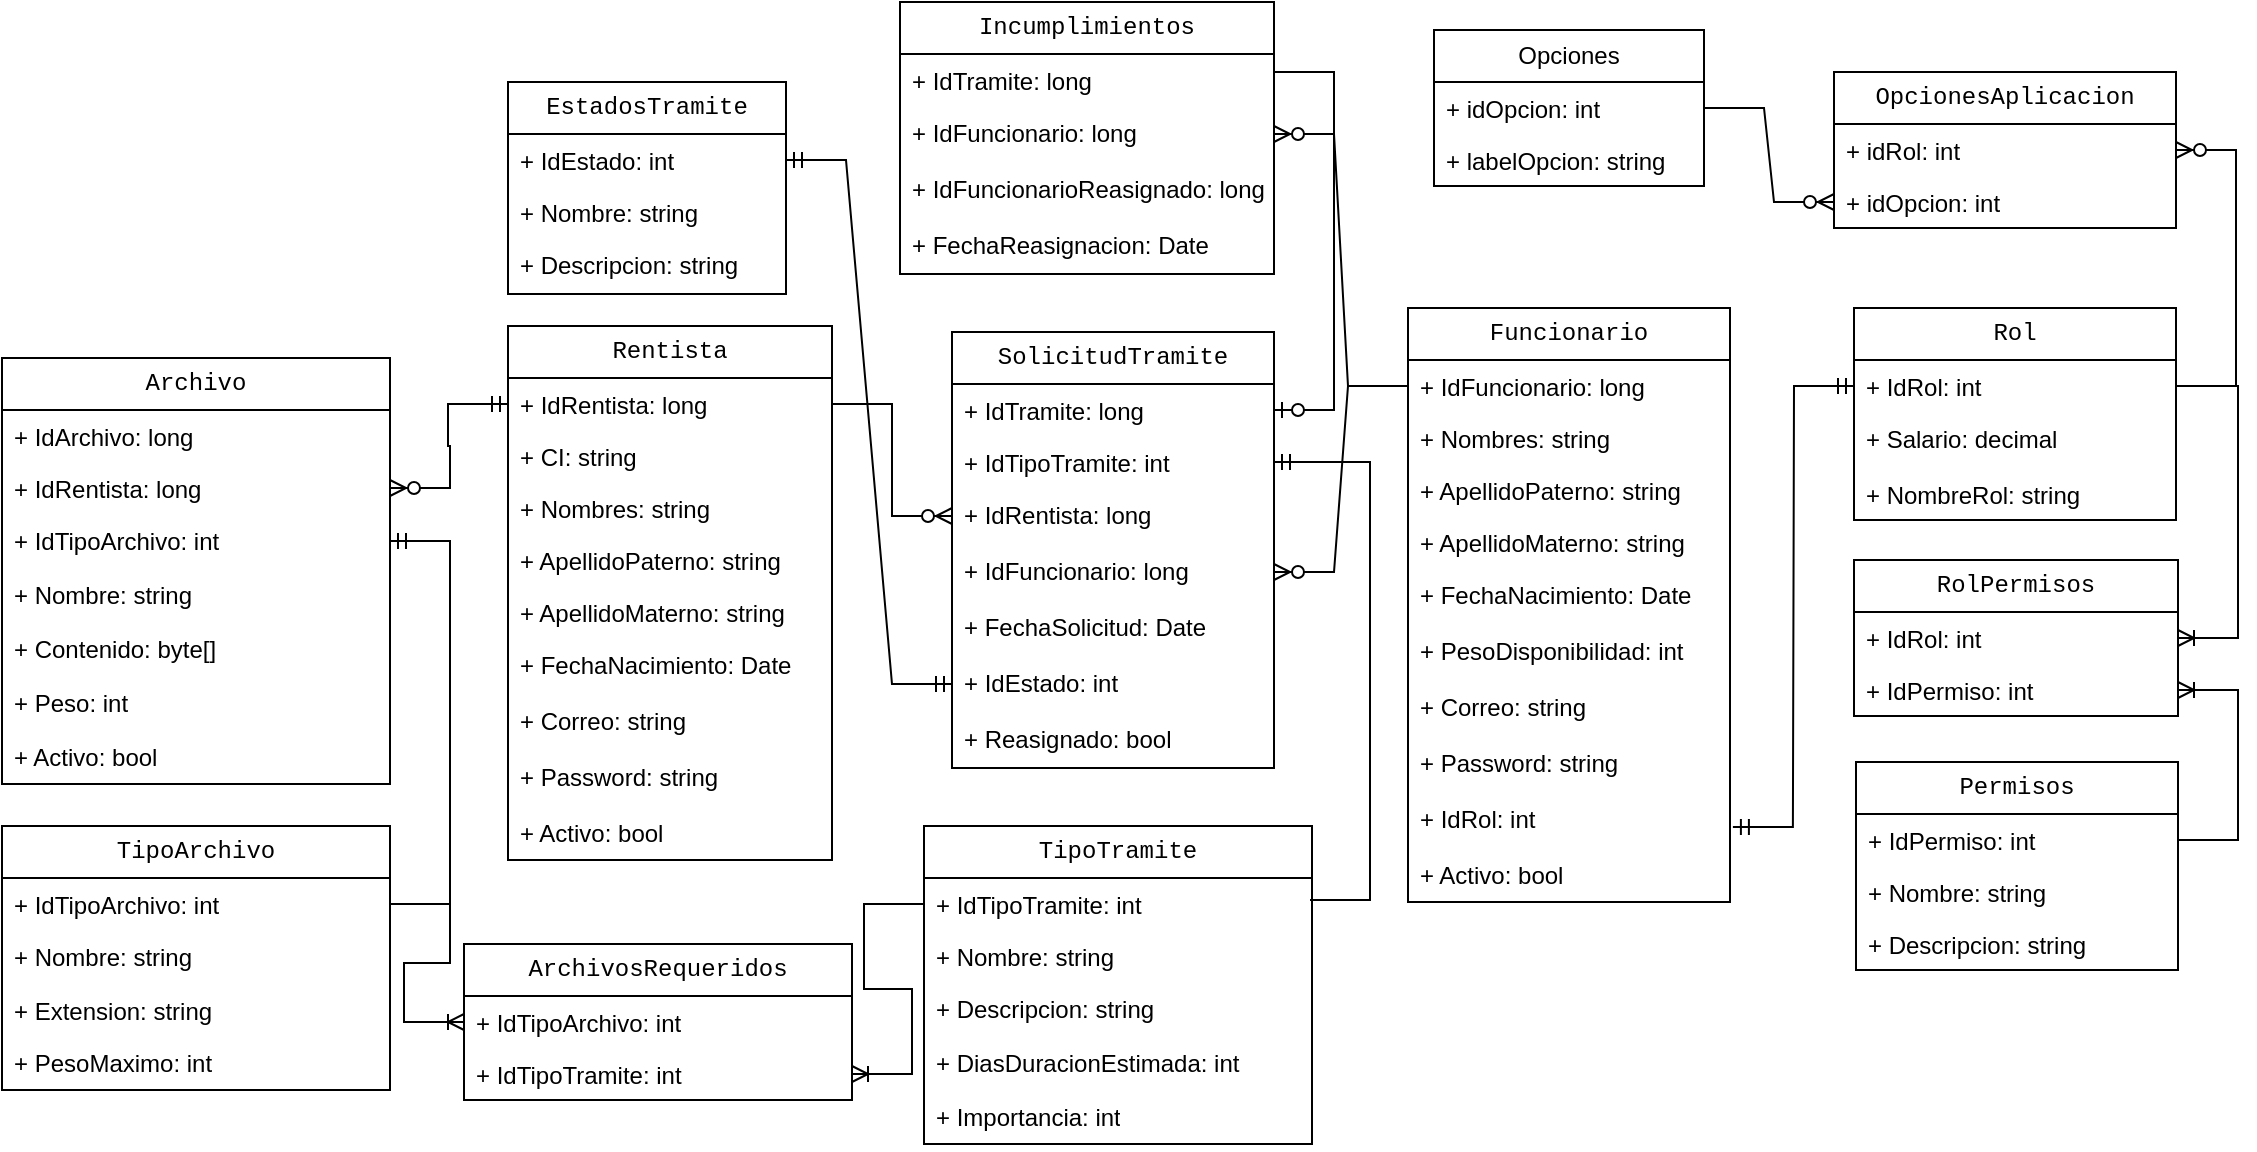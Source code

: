 <mxfile version="28.2.8">
  <diagram id="C5RBs43oDa-KdzZeNtuy" name="Page-1">
    <mxGraphModel dx="2065" dy="1143" grid="0" gridSize="10" guides="1" tooltips="1" connect="1" arrows="1" fold="1" page="0" pageScale="1" pageWidth="827" pageHeight="1169" math="0" shadow="0">
      <root>
        <mxCell id="WIyWlLk6GJQsqaUBKTNV-0" />
        <mxCell id="WIyWlLk6GJQsqaUBKTNV-1" parent="WIyWlLk6GJQsqaUBKTNV-0" />
        <mxCell id="FXT7MeCZBVJDZ6dv_arA-0" value="Rentista" style="swimlane;fontStyle=0;childLayout=stackLayout;horizontal=1;startSize=26;fillColor=none;horizontalStack=0;resizeParent=1;resizeParentMax=0;resizeLast=0;collapsible=1;marginBottom=0;whiteSpace=wrap;html=1;fontFamily=Courier New;labelBackgroundColor=none;" parent="WIyWlLk6GJQsqaUBKTNV-1" vertex="1">
          <mxGeometry x="13" y="8" width="162" height="267" as="geometry" />
        </mxCell>
        <mxCell id="FXT7MeCZBVJDZ6dv_arA-1" value="+ IdRentista: long" style="text;strokeColor=none;fillColor=none;align=left;verticalAlign=top;spacingLeft=4;spacingRight=4;overflow=hidden;rotatable=0;points=[[0,0.5],[1,0.5]];portConstraint=eastwest;whiteSpace=wrap;html=1;labelBackgroundColor=none;" parent="FXT7MeCZBVJDZ6dv_arA-0" vertex="1">
          <mxGeometry y="26" width="162" height="26" as="geometry" />
        </mxCell>
        <mxCell id="iMb-ibVF_k1Gm54MF4jM-17" value="+ CI: string" style="text;strokeColor=none;fillColor=none;align=left;verticalAlign=top;spacingLeft=4;spacingRight=4;overflow=hidden;rotatable=0;points=[[0,0.5],[1,0.5]];portConstraint=eastwest;whiteSpace=wrap;html=1;labelBackgroundColor=none;" parent="FXT7MeCZBVJDZ6dv_arA-0" vertex="1">
          <mxGeometry y="52" width="162" height="26" as="geometry" />
        </mxCell>
        <mxCell id="FXT7MeCZBVJDZ6dv_arA-2" value="+ Nombres: string" style="text;strokeColor=none;fillColor=none;align=left;verticalAlign=top;spacingLeft=4;spacingRight=4;overflow=hidden;rotatable=0;points=[[0,0.5],[1,0.5]];portConstraint=eastwest;whiteSpace=wrap;html=1;labelBackgroundColor=none;" parent="FXT7MeCZBVJDZ6dv_arA-0" vertex="1">
          <mxGeometry y="78" width="162" height="26" as="geometry" />
        </mxCell>
        <mxCell id="FXT7MeCZBVJDZ6dv_arA-3" value="+ ApellidoPaterno: string" style="text;strokeColor=none;fillColor=none;align=left;verticalAlign=top;spacingLeft=4;spacingRight=4;overflow=hidden;rotatable=0;points=[[0,0.5],[1,0.5]];portConstraint=eastwest;whiteSpace=wrap;html=1;labelBackgroundColor=none;" parent="FXT7MeCZBVJDZ6dv_arA-0" vertex="1">
          <mxGeometry y="104" width="162" height="26" as="geometry" />
        </mxCell>
        <mxCell id="FXT7MeCZBVJDZ6dv_arA-4" value="+ ApellidoMaterno: string" style="text;strokeColor=none;fillColor=none;align=left;verticalAlign=top;spacingLeft=4;spacingRight=4;overflow=hidden;rotatable=0;points=[[0,0.5],[1,0.5]];portConstraint=eastwest;whiteSpace=wrap;html=1;labelBackgroundColor=none;" parent="FXT7MeCZBVJDZ6dv_arA-0" vertex="1">
          <mxGeometry y="130" width="162" height="26" as="geometry" />
        </mxCell>
        <mxCell id="FXT7MeCZBVJDZ6dv_arA-5" value="+ FechaNacimiento: Date" style="text;strokeColor=none;fillColor=none;align=left;verticalAlign=top;spacingLeft=4;spacingRight=4;overflow=hidden;rotatable=0;points=[[0,0.5],[1,0.5]];portConstraint=eastwest;whiteSpace=wrap;html=1;labelBackgroundColor=none;" parent="FXT7MeCZBVJDZ6dv_arA-0" vertex="1">
          <mxGeometry y="156" width="162" height="28" as="geometry" />
        </mxCell>
        <mxCell id="iMb-ibVF_k1Gm54MF4jM-13" value="+ Correo: string" style="text;strokeColor=none;fillColor=none;align=left;verticalAlign=top;spacingLeft=4;spacingRight=4;overflow=hidden;rotatable=0;points=[[0,0.5],[1,0.5]];portConstraint=eastwest;whiteSpace=wrap;html=1;labelBackgroundColor=none;" parent="FXT7MeCZBVJDZ6dv_arA-0" vertex="1">
          <mxGeometry y="184" width="162" height="28" as="geometry" />
        </mxCell>
        <mxCell id="iMb-ibVF_k1Gm54MF4jM-14" value="+ Password: string" style="text;strokeColor=none;fillColor=none;align=left;verticalAlign=top;spacingLeft=4;spacingRight=4;overflow=hidden;rotatable=0;points=[[0,0.5],[1,0.5]];portConstraint=eastwest;whiteSpace=wrap;html=1;labelBackgroundColor=none;" parent="FXT7MeCZBVJDZ6dv_arA-0" vertex="1">
          <mxGeometry y="212" width="162" height="28" as="geometry" />
        </mxCell>
        <mxCell id="gleihsi3mnLkHk5OCV16-1" value="+ Activo: bool" style="text;strokeColor=none;fillColor=none;align=left;verticalAlign=top;spacingLeft=4;spacingRight=4;overflow=hidden;rotatable=0;points=[[0,0.5],[1,0.5]];portConstraint=eastwest;whiteSpace=wrap;html=1;labelBackgroundColor=none;" parent="FXT7MeCZBVJDZ6dv_arA-0" vertex="1">
          <mxGeometry y="240" width="162" height="27" as="geometry" />
        </mxCell>
        <mxCell id="FXT7MeCZBVJDZ6dv_arA-6" value="Funcionario" style="swimlane;fontStyle=0;childLayout=stackLayout;horizontal=1;startSize=26;fillColor=none;horizontalStack=0;resizeParent=1;resizeParentMax=0;resizeLast=0;collapsible=1;marginBottom=0;whiteSpace=wrap;html=1;fontFamily=Courier New;labelBackgroundColor=none;" parent="WIyWlLk6GJQsqaUBKTNV-1" vertex="1">
          <mxGeometry x="463" y="-1" width="161" height="297" as="geometry" />
        </mxCell>
        <mxCell id="FXT7MeCZBVJDZ6dv_arA-7" value="+ IdFuncionario: long" style="text;strokeColor=none;fillColor=none;align=left;verticalAlign=top;spacingLeft=4;spacingRight=4;overflow=hidden;rotatable=0;points=[[0,0.5],[1,0.5]];portConstraint=eastwest;whiteSpace=wrap;html=1;labelBackgroundColor=none;" parent="FXT7MeCZBVJDZ6dv_arA-6" vertex="1">
          <mxGeometry y="26" width="161" height="26" as="geometry" />
        </mxCell>
        <mxCell id="FXT7MeCZBVJDZ6dv_arA-8" value="+ Nombres: string" style="text;strokeColor=none;fillColor=none;align=left;verticalAlign=top;spacingLeft=4;spacingRight=4;overflow=hidden;rotatable=0;points=[[0,0.5],[1,0.5]];portConstraint=eastwest;whiteSpace=wrap;html=1;labelBackgroundColor=none;" parent="FXT7MeCZBVJDZ6dv_arA-6" vertex="1">
          <mxGeometry y="52" width="161" height="26" as="geometry" />
        </mxCell>
        <mxCell id="FXT7MeCZBVJDZ6dv_arA-9" value="+ ApellidoPaterno: string" style="text;strokeColor=none;fillColor=none;align=left;verticalAlign=top;spacingLeft=4;spacingRight=4;overflow=hidden;rotatable=0;points=[[0,0.5],[1,0.5]];portConstraint=eastwest;whiteSpace=wrap;html=1;labelBackgroundColor=none;" parent="FXT7MeCZBVJDZ6dv_arA-6" vertex="1">
          <mxGeometry y="78" width="161" height="26" as="geometry" />
        </mxCell>
        <mxCell id="FXT7MeCZBVJDZ6dv_arA-10" value="+ ApellidoMaterno: string" style="text;strokeColor=none;fillColor=none;align=left;verticalAlign=top;spacingLeft=4;spacingRight=4;overflow=hidden;rotatable=0;points=[[0,0.5],[1,0.5]];portConstraint=eastwest;whiteSpace=wrap;html=1;labelBackgroundColor=none;" parent="FXT7MeCZBVJDZ6dv_arA-6" vertex="1">
          <mxGeometry y="104" width="161" height="26" as="geometry" />
        </mxCell>
        <mxCell id="FXT7MeCZBVJDZ6dv_arA-11" value="+ FechaNacimiento: Date" style="text;strokeColor=none;fillColor=none;align=left;verticalAlign=top;spacingLeft=4;spacingRight=4;overflow=hidden;rotatable=0;points=[[0,0.5],[1,0.5]];portConstraint=eastwest;whiteSpace=wrap;html=1;labelBackgroundColor=none;" parent="FXT7MeCZBVJDZ6dv_arA-6" vertex="1">
          <mxGeometry y="130" width="161" height="28" as="geometry" />
        </mxCell>
        <mxCell id="FXT7MeCZBVJDZ6dv_arA-13" value="+ PesoDisponibilidad: int" style="text;strokeColor=none;fillColor=none;align=left;verticalAlign=top;spacingLeft=4;spacingRight=4;overflow=hidden;rotatable=0;points=[[0,0.5],[1,0.5]];portConstraint=eastwest;whiteSpace=wrap;html=1;labelBackgroundColor=none;" parent="FXT7MeCZBVJDZ6dv_arA-6" vertex="1">
          <mxGeometry y="158" width="161" height="28" as="geometry" />
        </mxCell>
        <mxCell id="iMb-ibVF_k1Gm54MF4jM-15" value="+ Correo: string" style="text;strokeColor=none;fillColor=none;align=left;verticalAlign=top;spacingLeft=4;spacingRight=4;overflow=hidden;rotatable=0;points=[[0,0.5],[1,0.5]];portConstraint=eastwest;whiteSpace=wrap;html=1;labelBackgroundColor=none;" parent="FXT7MeCZBVJDZ6dv_arA-6" vertex="1">
          <mxGeometry y="186" width="161" height="28" as="geometry" />
        </mxCell>
        <mxCell id="iMb-ibVF_k1Gm54MF4jM-16" value="+ Password: string" style="text;strokeColor=none;fillColor=none;align=left;verticalAlign=top;spacingLeft=4;spacingRight=4;overflow=hidden;rotatable=0;points=[[0,0.5],[1,0.5]];portConstraint=eastwest;whiteSpace=wrap;html=1;labelBackgroundColor=none;" parent="FXT7MeCZBVJDZ6dv_arA-6" vertex="1">
          <mxGeometry y="214" width="161" height="28" as="geometry" />
        </mxCell>
        <mxCell id="FXT7MeCZBVJDZ6dv_arA-14" value="+ IdRol: int" style="text;strokeColor=none;fillColor=none;align=left;verticalAlign=top;spacingLeft=4;spacingRight=4;overflow=hidden;rotatable=0;points=[[0,0.5],[1,0.5]];portConstraint=eastwest;whiteSpace=wrap;html=1;labelBackgroundColor=none;" parent="FXT7MeCZBVJDZ6dv_arA-6" vertex="1">
          <mxGeometry y="242" width="161" height="28" as="geometry" />
        </mxCell>
        <mxCell id="gleihsi3mnLkHk5OCV16-2" value="+ Activo: bool" style="text;strokeColor=none;fillColor=none;align=left;verticalAlign=top;spacingLeft=4;spacingRight=4;overflow=hidden;rotatable=0;points=[[0,0.5],[1,0.5]];portConstraint=eastwest;whiteSpace=wrap;html=1;labelBackgroundColor=none;" parent="FXT7MeCZBVJDZ6dv_arA-6" vertex="1">
          <mxGeometry y="270" width="161" height="27" as="geometry" />
        </mxCell>
        <mxCell id="FXT7MeCZBVJDZ6dv_arA-15" value="Rol" style="swimlane;fontStyle=0;childLayout=stackLayout;horizontal=1;startSize=26;fillColor=none;horizontalStack=0;resizeParent=1;resizeParentMax=0;resizeLast=0;collapsible=1;marginBottom=0;whiteSpace=wrap;html=1;fontFamily=Courier New;labelBackgroundColor=none;" parent="WIyWlLk6GJQsqaUBKTNV-1" vertex="1">
          <mxGeometry x="686" y="-1" width="161" height="106" as="geometry" />
        </mxCell>
        <mxCell id="FXT7MeCZBVJDZ6dv_arA-16" value="+ IdRol: int" style="text;strokeColor=none;fillColor=none;align=left;verticalAlign=top;spacingLeft=4;spacingRight=4;overflow=hidden;rotatable=0;points=[[0,0.5],[1,0.5]];portConstraint=eastwest;whiteSpace=wrap;html=1;labelBackgroundColor=none;" parent="FXT7MeCZBVJDZ6dv_arA-15" vertex="1">
          <mxGeometry y="26" width="161" height="26" as="geometry" />
        </mxCell>
        <mxCell id="FXT7MeCZBVJDZ6dv_arA-12" value="+ Salario: decimal" style="text;strokeColor=none;fillColor=none;align=left;verticalAlign=top;spacingLeft=4;spacingRight=4;overflow=hidden;rotatable=0;points=[[0,0.5],[1,0.5]];portConstraint=eastwest;whiteSpace=wrap;html=1;labelBackgroundColor=none;" parent="FXT7MeCZBVJDZ6dv_arA-15" vertex="1">
          <mxGeometry y="52" width="161" height="28" as="geometry" />
        </mxCell>
        <mxCell id="FXT7MeCZBVJDZ6dv_arA-17" value="+ NombreRol: string" style="text;strokeColor=none;fillColor=none;align=left;verticalAlign=top;spacingLeft=4;spacingRight=4;overflow=hidden;rotatable=0;points=[[0,0.5],[1,0.5]];portConstraint=eastwest;whiteSpace=wrap;html=1;labelBackgroundColor=none;" parent="FXT7MeCZBVJDZ6dv_arA-15" vertex="1">
          <mxGeometry y="80" width="161" height="26" as="geometry" />
        </mxCell>
        <mxCell id="FXT7MeCZBVJDZ6dv_arA-18" value="Permisos" style="swimlane;fontStyle=0;childLayout=stackLayout;horizontal=1;startSize=26;fillColor=none;horizontalStack=0;resizeParent=1;resizeParentMax=0;resizeLast=0;collapsible=1;marginBottom=0;whiteSpace=wrap;html=1;fontFamily=Courier New;labelBackgroundColor=none;" parent="WIyWlLk6GJQsqaUBKTNV-1" vertex="1">
          <mxGeometry x="687" y="226" width="161" height="104" as="geometry" />
        </mxCell>
        <mxCell id="FXT7MeCZBVJDZ6dv_arA-19" value="+ IdPermiso: int" style="text;strokeColor=none;fillColor=none;align=left;verticalAlign=top;spacingLeft=4;spacingRight=4;overflow=hidden;rotatable=0;points=[[0,0.5],[1,0.5]];portConstraint=eastwest;whiteSpace=wrap;html=1;labelBackgroundColor=none;" parent="FXT7MeCZBVJDZ6dv_arA-18" vertex="1">
          <mxGeometry y="26" width="161" height="26" as="geometry" />
        </mxCell>
        <mxCell id="FXT7MeCZBVJDZ6dv_arA-20" value="+ Nombre: string" style="text;strokeColor=none;fillColor=none;align=left;verticalAlign=top;spacingLeft=4;spacingRight=4;overflow=hidden;rotatable=0;points=[[0,0.5],[1,0.5]];portConstraint=eastwest;whiteSpace=wrap;html=1;labelBackgroundColor=none;" parent="FXT7MeCZBVJDZ6dv_arA-18" vertex="1">
          <mxGeometry y="52" width="161" height="26" as="geometry" />
        </mxCell>
        <mxCell id="FXT7MeCZBVJDZ6dv_arA-21" value="+ Descripcion: string" style="text;strokeColor=none;fillColor=none;align=left;verticalAlign=top;spacingLeft=4;spacingRight=4;overflow=hidden;rotatable=0;points=[[0,0.5],[1,0.5]];portConstraint=eastwest;whiteSpace=wrap;html=1;labelBackgroundColor=none;" parent="FXT7MeCZBVJDZ6dv_arA-18" vertex="1">
          <mxGeometry y="78" width="161" height="26" as="geometry" />
        </mxCell>
        <mxCell id="FXT7MeCZBVJDZ6dv_arA-22" value="RolPermisos" style="swimlane;fontStyle=0;childLayout=stackLayout;horizontal=1;startSize=26;fillColor=none;horizontalStack=0;resizeParent=1;resizeParentMax=0;resizeLast=0;collapsible=1;marginBottom=0;whiteSpace=wrap;html=1;fontFamily=Courier New;labelBackgroundColor=none;" parent="WIyWlLk6GJQsqaUBKTNV-1" vertex="1">
          <mxGeometry x="686" y="125" width="162" height="78" as="geometry" />
        </mxCell>
        <mxCell id="FXT7MeCZBVJDZ6dv_arA-23" value="+ IdRol: int" style="text;strokeColor=none;fillColor=none;align=left;verticalAlign=top;spacingLeft=4;spacingRight=4;overflow=hidden;rotatable=0;points=[[0,0.5],[1,0.5]];portConstraint=eastwest;whiteSpace=wrap;html=1;labelBackgroundColor=none;" parent="FXT7MeCZBVJDZ6dv_arA-22" vertex="1">
          <mxGeometry y="26" width="162" height="26" as="geometry" />
        </mxCell>
        <mxCell id="FXT7MeCZBVJDZ6dv_arA-24" value="+ IdPermiso: int" style="text;strokeColor=none;fillColor=none;align=left;verticalAlign=top;spacingLeft=4;spacingRight=4;overflow=hidden;rotatable=0;points=[[0,0.5],[1,0.5]];portConstraint=eastwest;whiteSpace=wrap;html=1;labelBackgroundColor=none;" parent="FXT7MeCZBVJDZ6dv_arA-22" vertex="1">
          <mxGeometry y="52" width="162" height="26" as="geometry" />
        </mxCell>
        <mxCell id="FXT7MeCZBVJDZ6dv_arA-25" value="SolicitudTramite" style="swimlane;fontStyle=0;childLayout=stackLayout;horizontal=1;startSize=26;fillColor=none;horizontalStack=0;resizeParent=1;resizeParentMax=0;resizeLast=0;collapsible=1;marginBottom=0;whiteSpace=wrap;html=1;fontFamily=Courier New;labelBackgroundColor=none;" parent="WIyWlLk6GJQsqaUBKTNV-1" vertex="1">
          <mxGeometry x="235" y="11" width="161" height="218" as="geometry" />
        </mxCell>
        <mxCell id="FXT7MeCZBVJDZ6dv_arA-26" value="+ IdTramite: long" style="text;strokeColor=none;fillColor=none;align=left;verticalAlign=top;spacingLeft=4;spacingRight=4;overflow=hidden;rotatable=0;points=[[0,0.5],[1,0.5]];portConstraint=eastwest;whiteSpace=wrap;html=1;labelBackgroundColor=none;" parent="FXT7MeCZBVJDZ6dv_arA-25" vertex="1">
          <mxGeometry y="26" width="161" height="26" as="geometry" />
        </mxCell>
        <mxCell id="FXT7MeCZBVJDZ6dv_arA-27" value="+ IdTipoTramite: int" style="text;strokeColor=none;fillColor=none;align=left;verticalAlign=top;spacingLeft=4;spacingRight=4;overflow=hidden;rotatable=0;points=[[0,0.5],[1,0.5]];portConstraint=eastwest;whiteSpace=wrap;html=1;labelBackgroundColor=none;" parent="FXT7MeCZBVJDZ6dv_arA-25" vertex="1">
          <mxGeometry y="52" width="161" height="26" as="geometry" />
        </mxCell>
        <mxCell id="FXT7MeCZBVJDZ6dv_arA-28" value="+ IdRentista: long" style="text;strokeColor=none;fillColor=none;align=left;verticalAlign=top;spacingLeft=4;spacingRight=4;overflow=hidden;rotatable=0;points=[[0,0.5],[1,0.5]];portConstraint=eastwest;whiteSpace=wrap;html=1;labelBackgroundColor=none;" parent="FXT7MeCZBVJDZ6dv_arA-25" vertex="1">
          <mxGeometry y="78" width="161" height="28" as="geometry" />
        </mxCell>
        <mxCell id="FXT7MeCZBVJDZ6dv_arA-29" value="+ IdFuncionario: long" style="text;strokeColor=none;fillColor=none;align=left;verticalAlign=top;spacingLeft=4;spacingRight=4;overflow=hidden;rotatable=0;points=[[0,0.5],[1,0.5]];portConstraint=eastwest;whiteSpace=wrap;html=1;labelBackgroundColor=none;" parent="FXT7MeCZBVJDZ6dv_arA-25" vertex="1">
          <mxGeometry y="106" width="161" height="28" as="geometry" />
        </mxCell>
        <mxCell id="FXT7MeCZBVJDZ6dv_arA-30" value="+ FechaSolicitud: Date" style="text;strokeColor=none;fillColor=none;align=left;verticalAlign=top;spacingLeft=4;spacingRight=4;overflow=hidden;rotatable=0;points=[[0,0.5],[1,0.5]];portConstraint=eastwest;whiteSpace=wrap;html=1;labelBackgroundColor=none;" parent="FXT7MeCZBVJDZ6dv_arA-25" vertex="1">
          <mxGeometry y="134" width="161" height="28" as="geometry" />
        </mxCell>
        <mxCell id="FXT7MeCZBVJDZ6dv_arA-31" value="+ IdEstado: int" style="text;strokeColor=none;fillColor=none;align=left;verticalAlign=top;spacingLeft=4;spacingRight=4;overflow=hidden;rotatable=0;points=[[0,0.5],[1,0.5]];portConstraint=eastwest;whiteSpace=wrap;html=1;labelBackgroundColor=none;" parent="FXT7MeCZBVJDZ6dv_arA-25" vertex="1">
          <mxGeometry y="162" width="161" height="28" as="geometry" />
        </mxCell>
        <mxCell id="FXT7MeCZBVJDZ6dv_arA-65" value="+ Reasignado: bool" style="text;strokeColor=none;fillColor=none;align=left;verticalAlign=top;spacingLeft=4;spacingRight=4;overflow=hidden;rotatable=0;points=[[0,0.5],[1,0.5]];portConstraint=eastwest;whiteSpace=wrap;html=1;labelBackgroundColor=none;" parent="FXT7MeCZBVJDZ6dv_arA-25" vertex="1">
          <mxGeometry y="190" width="161" height="28" as="geometry" />
        </mxCell>
        <mxCell id="FXT7MeCZBVJDZ6dv_arA-32" value="TipoTramite" style="swimlane;fontStyle=0;childLayout=stackLayout;horizontal=1;startSize=26;fillColor=none;horizontalStack=0;resizeParent=1;resizeParentMax=0;resizeLast=0;collapsible=1;marginBottom=0;whiteSpace=wrap;html=1;fontFamily=Courier New;labelBackgroundColor=none;" parent="WIyWlLk6GJQsqaUBKTNV-1" vertex="1">
          <mxGeometry x="221" y="258" width="194" height="159" as="geometry" />
        </mxCell>
        <mxCell id="FXT7MeCZBVJDZ6dv_arA-33" value="+ IdTipoTramite: int" style="text;strokeColor=none;fillColor=none;align=left;verticalAlign=top;spacingLeft=4;spacingRight=4;overflow=hidden;rotatable=0;points=[[0,0.5],[1,0.5]];portConstraint=eastwest;whiteSpace=wrap;html=1;labelBackgroundColor=none;" parent="FXT7MeCZBVJDZ6dv_arA-32" vertex="1">
          <mxGeometry y="26" width="194" height="26" as="geometry" />
        </mxCell>
        <mxCell id="FXT7MeCZBVJDZ6dv_arA-34" value="+ Nombre: string" style="text;strokeColor=none;fillColor=none;align=left;verticalAlign=top;spacingLeft=4;spacingRight=4;overflow=hidden;rotatable=0;points=[[0,0.5],[1,0.5]];portConstraint=eastwest;whiteSpace=wrap;html=1;labelBackgroundColor=none;" parent="FXT7MeCZBVJDZ6dv_arA-32" vertex="1">
          <mxGeometry y="52" width="194" height="26" as="geometry" />
        </mxCell>
        <mxCell id="FXT7MeCZBVJDZ6dv_arA-35" value="+ Descripcion: string" style="text;strokeColor=none;fillColor=none;align=left;verticalAlign=top;spacingLeft=4;spacingRight=4;overflow=hidden;rotatable=0;points=[[0,0.5],[1,0.5]];portConstraint=eastwest;whiteSpace=wrap;html=1;labelBackgroundColor=none;" parent="FXT7MeCZBVJDZ6dv_arA-32" vertex="1">
          <mxGeometry y="78" width="194" height="27" as="geometry" />
        </mxCell>
        <mxCell id="FXT7MeCZBVJDZ6dv_arA-36" value="+ DiasDuracionEstimada: int" style="text;strokeColor=none;fillColor=none;align=left;verticalAlign=top;spacingLeft=4;spacingRight=4;overflow=hidden;rotatable=0;points=[[0,0.5],[1,0.5]];portConstraint=eastwest;whiteSpace=wrap;html=1;labelBackgroundColor=none;" parent="FXT7MeCZBVJDZ6dv_arA-32" vertex="1">
          <mxGeometry y="105" width="194" height="27" as="geometry" />
        </mxCell>
        <mxCell id="FXT7MeCZBVJDZ6dv_arA-37" value="+ Importancia: int" style="text;strokeColor=none;fillColor=none;align=left;verticalAlign=top;spacingLeft=4;spacingRight=4;overflow=hidden;rotatable=0;points=[[0,0.5],[1,0.5]];portConstraint=eastwest;whiteSpace=wrap;html=1;labelBackgroundColor=none;" parent="FXT7MeCZBVJDZ6dv_arA-32" vertex="1">
          <mxGeometry y="132" width="194" height="27" as="geometry" />
        </mxCell>
        <mxCell id="FXT7MeCZBVJDZ6dv_arA-38" value="EstadosTramite" style="swimlane;fontStyle=0;childLayout=stackLayout;horizontal=1;startSize=26;fillColor=none;horizontalStack=0;resizeParent=1;resizeParentMax=0;resizeLast=0;collapsible=1;marginBottom=0;whiteSpace=wrap;html=1;fontFamily=Courier New;labelBackgroundColor=none;" parent="WIyWlLk6GJQsqaUBKTNV-1" vertex="1">
          <mxGeometry x="13" y="-114" width="139" height="106" as="geometry" />
        </mxCell>
        <mxCell id="FXT7MeCZBVJDZ6dv_arA-39" value="+ IdEstado: int" style="text;strokeColor=none;fillColor=none;align=left;verticalAlign=top;spacingLeft=4;spacingRight=4;overflow=hidden;rotatable=0;points=[[0,0.5],[1,0.5]];portConstraint=eastwest;whiteSpace=wrap;html=1;labelBackgroundColor=none;" parent="FXT7MeCZBVJDZ6dv_arA-38" vertex="1">
          <mxGeometry y="26" width="139" height="26" as="geometry" />
        </mxCell>
        <mxCell id="FXT7MeCZBVJDZ6dv_arA-40" value="+ Nombre: string" style="text;strokeColor=none;fillColor=none;align=left;verticalAlign=top;spacingLeft=4;spacingRight=4;overflow=hidden;rotatable=0;points=[[0,0.5],[1,0.5]];portConstraint=eastwest;whiteSpace=wrap;html=1;labelBackgroundColor=none;" parent="FXT7MeCZBVJDZ6dv_arA-38" vertex="1">
          <mxGeometry y="52" width="139" height="26" as="geometry" />
        </mxCell>
        <mxCell id="FXT7MeCZBVJDZ6dv_arA-41" value="+ Descripcion: string" style="text;strokeColor=none;fillColor=none;align=left;verticalAlign=top;spacingLeft=4;spacingRight=4;overflow=hidden;rotatable=0;points=[[0,0.5],[1,0.5]];portConstraint=eastwest;whiteSpace=wrap;html=1;labelBackgroundColor=none;" parent="FXT7MeCZBVJDZ6dv_arA-38" vertex="1">
          <mxGeometry y="78" width="139" height="28" as="geometry" />
        </mxCell>
        <mxCell id="FXT7MeCZBVJDZ6dv_arA-43" value="Archivo" style="swimlane;fontStyle=0;childLayout=stackLayout;horizontal=1;startSize=26;fillColor=none;horizontalStack=0;resizeParent=1;resizeParentMax=0;resizeLast=0;collapsible=1;marginBottom=0;whiteSpace=wrap;html=1;fontFamily=Courier New;labelBackgroundColor=none;glass=0;" parent="WIyWlLk6GJQsqaUBKTNV-1" vertex="1">
          <mxGeometry x="-240" y="24" width="194" height="213" as="geometry" />
        </mxCell>
        <mxCell id="FXT7MeCZBVJDZ6dv_arA-44" value="+ IdArchivo: long" style="text;strokeColor=none;fillColor=none;align=left;verticalAlign=top;spacingLeft=4;spacingRight=4;overflow=hidden;rotatable=0;points=[[0,0.5],[1,0.5]];portConstraint=eastwest;whiteSpace=wrap;html=1;labelBackgroundColor=none;glass=0;" parent="FXT7MeCZBVJDZ6dv_arA-43" vertex="1">
          <mxGeometry y="26" width="194" height="26" as="geometry" />
        </mxCell>
        <mxCell id="FXT7MeCZBVJDZ6dv_arA-45" value="+ IdRentista: long" style="text;strokeColor=none;fillColor=none;align=left;verticalAlign=top;spacingLeft=4;spacingRight=4;overflow=hidden;rotatable=0;points=[[0,0.5],[1,0.5]];portConstraint=eastwest;whiteSpace=wrap;html=1;labelBackgroundColor=none;glass=0;" parent="FXT7MeCZBVJDZ6dv_arA-43" vertex="1">
          <mxGeometry y="52" width="194" height="26" as="geometry" />
        </mxCell>
        <mxCell id="FXT7MeCZBVJDZ6dv_arA-46" value="+ IdTipoArchivo: int" style="text;strokeColor=none;fillColor=none;align=left;verticalAlign=top;spacingLeft=4;spacingRight=4;overflow=hidden;rotatable=0;points=[[0,0.5],[1,0.5]];portConstraint=eastwest;whiteSpace=wrap;html=1;labelBackgroundColor=none;glass=0;" parent="FXT7MeCZBVJDZ6dv_arA-43" vertex="1">
          <mxGeometry y="78" width="194" height="27" as="geometry" />
        </mxCell>
        <mxCell id="FXT7MeCZBVJDZ6dv_arA-62" value="+ Nombre: string" style="text;strokeColor=none;fillColor=none;align=left;verticalAlign=top;spacingLeft=4;spacingRight=4;overflow=hidden;rotatable=0;points=[[0,0.5],[1,0.5]];portConstraint=eastwest;whiteSpace=wrap;html=1;labelBackgroundColor=none;glass=0;" parent="FXT7MeCZBVJDZ6dv_arA-43" vertex="1">
          <mxGeometry y="105" width="194" height="27" as="geometry" />
        </mxCell>
        <mxCell id="FXT7MeCZBVJDZ6dv_arA-61" value="+ Contenido: byte[]" style="text;strokeColor=none;fillColor=none;align=left;verticalAlign=top;spacingLeft=4;spacingRight=4;overflow=hidden;rotatable=0;points=[[0,0.5],[1,0.5]];portConstraint=eastwest;whiteSpace=wrap;html=1;labelBackgroundColor=none;glass=0;" parent="FXT7MeCZBVJDZ6dv_arA-43" vertex="1">
          <mxGeometry y="132" width="194" height="27" as="geometry" />
        </mxCell>
        <mxCell id="FXT7MeCZBVJDZ6dv_arA-63" value="+ Peso: int" style="text;strokeColor=none;fillColor=none;align=left;verticalAlign=top;spacingLeft=4;spacingRight=4;overflow=hidden;rotatable=0;points=[[0,0.5],[1,0.5]];portConstraint=eastwest;whiteSpace=wrap;html=1;labelBackgroundColor=none;" parent="FXT7MeCZBVJDZ6dv_arA-43" vertex="1">
          <mxGeometry y="159" width="194" height="27" as="geometry" />
        </mxCell>
        <mxCell id="gleihsi3mnLkHk5OCV16-0" value="+ Activo: bool" style="text;strokeColor=none;fillColor=none;align=left;verticalAlign=top;spacingLeft=4;spacingRight=4;overflow=hidden;rotatable=0;points=[[0,0.5],[1,0.5]];portConstraint=eastwest;whiteSpace=wrap;html=1;labelBackgroundColor=none;" parent="FXT7MeCZBVJDZ6dv_arA-43" vertex="1">
          <mxGeometry y="186" width="194" height="27" as="geometry" />
        </mxCell>
        <mxCell id="FXT7MeCZBVJDZ6dv_arA-49" value="ArchivosRequeridos" style="swimlane;fontStyle=0;childLayout=stackLayout;horizontal=1;startSize=26;fillColor=none;horizontalStack=0;resizeParent=1;resizeParentMax=0;resizeLast=0;collapsible=1;marginBottom=0;whiteSpace=wrap;html=1;fontFamily=Courier New;labelBackgroundColor=none;" parent="WIyWlLk6GJQsqaUBKTNV-1" vertex="1">
          <mxGeometry x="-9" y="317" width="194" height="78" as="geometry" />
        </mxCell>
        <mxCell id="FXT7MeCZBVJDZ6dv_arA-50" value="+ IdTipoArchivo: int" style="text;strokeColor=none;fillColor=none;align=left;verticalAlign=top;spacingLeft=4;spacingRight=4;overflow=hidden;rotatable=0;points=[[0,0.5],[1,0.5]];portConstraint=eastwest;whiteSpace=wrap;html=1;labelBackgroundColor=none;" parent="FXT7MeCZBVJDZ6dv_arA-49" vertex="1">
          <mxGeometry y="26" width="194" height="26" as="geometry" />
        </mxCell>
        <mxCell id="FXT7MeCZBVJDZ6dv_arA-51" value="+ IdTipoTramite: int" style="text;strokeColor=none;fillColor=none;align=left;verticalAlign=top;spacingLeft=4;spacingRight=4;overflow=hidden;rotatable=0;points=[[0,0.5],[1,0.5]];portConstraint=eastwest;whiteSpace=wrap;html=1;labelBackgroundColor=none;" parent="FXT7MeCZBVJDZ6dv_arA-49" vertex="1">
          <mxGeometry y="52" width="194" height="26" as="geometry" />
        </mxCell>
        <mxCell id="FXT7MeCZBVJDZ6dv_arA-53" value="TipoArchivo" style="swimlane;fontStyle=0;childLayout=stackLayout;horizontal=1;startSize=26;horizontalStack=0;resizeParent=1;resizeParentMax=0;resizeLast=0;collapsible=1;marginBottom=0;whiteSpace=wrap;html=1;fontFamily=Courier New;labelBackgroundColor=none;" parent="WIyWlLk6GJQsqaUBKTNV-1" vertex="1">
          <mxGeometry x="-240" y="258" width="194" height="132" as="geometry" />
        </mxCell>
        <mxCell id="FXT7MeCZBVJDZ6dv_arA-54" value="+ IdTipoArchivo: int" style="text;strokeColor=none;fillColor=none;align=left;verticalAlign=top;spacingLeft=4;spacingRight=4;overflow=hidden;rotatable=0;points=[[0,0.5],[1,0.5]];portConstraint=eastwest;whiteSpace=wrap;html=1;labelBackgroundColor=none;" parent="FXT7MeCZBVJDZ6dv_arA-53" vertex="1">
          <mxGeometry y="26" width="194" height="26" as="geometry" />
        </mxCell>
        <mxCell id="iMb-ibVF_k1Gm54MF4jM-62" value="+ Nombre: string" style="text;strokeColor=none;fillColor=none;align=left;verticalAlign=top;spacingLeft=4;spacingRight=4;overflow=hidden;rotatable=0;points=[[0,0.5],[1,0.5]];portConstraint=eastwest;whiteSpace=wrap;html=1;labelBackgroundColor=none;glass=0;" parent="FXT7MeCZBVJDZ6dv_arA-53" vertex="1">
          <mxGeometry y="52" width="194" height="27" as="geometry" />
        </mxCell>
        <mxCell id="FXT7MeCZBVJDZ6dv_arA-55" value="+ Extension: string" style="text;strokeColor=none;fillColor=none;align=left;verticalAlign=top;spacingLeft=4;spacingRight=4;overflow=hidden;rotatable=0;points=[[0,0.5],[1,0.5]];portConstraint=eastwest;whiteSpace=wrap;html=1;labelBackgroundColor=none;" parent="FXT7MeCZBVJDZ6dv_arA-53" vertex="1">
          <mxGeometry y="79" width="194" height="26" as="geometry" />
        </mxCell>
        <mxCell id="FXT7MeCZBVJDZ6dv_arA-56" value="+ PesoMaximo: int" style="text;strokeColor=none;fillColor=none;align=left;verticalAlign=top;spacingLeft=4;spacingRight=4;overflow=hidden;rotatable=0;points=[[0,0.5],[1,0.5]];portConstraint=eastwest;whiteSpace=wrap;html=1;labelBackgroundColor=none;" parent="FXT7MeCZBVJDZ6dv_arA-53" vertex="1">
          <mxGeometry y="105" width="194" height="27" as="geometry" />
        </mxCell>
        <mxCell id="FXT7MeCZBVJDZ6dv_arA-66" value="Incumplimientos" style="swimlane;fontStyle=0;childLayout=stackLayout;horizontal=1;startSize=26;fillColor=none;horizontalStack=0;resizeParent=1;resizeParentMax=0;resizeLast=0;collapsible=1;marginBottom=0;whiteSpace=wrap;html=1;fontFamily=Courier New;labelBackgroundColor=none;" parent="WIyWlLk6GJQsqaUBKTNV-1" vertex="1">
          <mxGeometry x="209" y="-154" width="187" height="136" as="geometry" />
        </mxCell>
        <mxCell id="FXT7MeCZBVJDZ6dv_arA-67" value="+ IdTramite: long" style="text;strokeColor=none;fillColor=none;align=left;verticalAlign=top;spacingLeft=4;spacingRight=4;overflow=hidden;rotatable=0;points=[[0,0.5],[1,0.5]];portConstraint=eastwest;whiteSpace=wrap;html=1;labelBackgroundColor=none;" parent="FXT7MeCZBVJDZ6dv_arA-66" vertex="1">
          <mxGeometry y="26" width="187" height="26" as="geometry" />
        </mxCell>
        <mxCell id="FXT7MeCZBVJDZ6dv_arA-70" value="+ IdFuncionario: long" style="text;strokeColor=none;fillColor=none;align=left;verticalAlign=top;spacingLeft=4;spacingRight=4;overflow=hidden;rotatable=0;points=[[0,0.5],[1,0.5]];portConstraint=eastwest;whiteSpace=wrap;html=1;labelBackgroundColor=none;" parent="FXT7MeCZBVJDZ6dv_arA-66" vertex="1">
          <mxGeometry y="52" width="187" height="28" as="geometry" />
        </mxCell>
        <mxCell id="FXT7MeCZBVJDZ6dv_arA-74" value="+ IdFuncionarioReasignado: long" style="text;strokeColor=none;fillColor=none;align=left;verticalAlign=top;spacingLeft=4;spacingRight=4;overflow=hidden;rotatable=0;points=[[0,0.5],[1,0.5]];portConstraint=eastwest;whiteSpace=wrap;html=1;labelBackgroundColor=none;" parent="FXT7MeCZBVJDZ6dv_arA-66" vertex="1">
          <mxGeometry y="80" width="187" height="28" as="geometry" />
        </mxCell>
        <mxCell id="iMb-ibVF_k1Gm54MF4jM-2" value="+ FechaReasignacion: Date" style="text;strokeColor=none;fillColor=none;align=left;verticalAlign=top;spacingLeft=4;spacingRight=4;overflow=hidden;rotatable=0;points=[[0,0.5],[1,0.5]];portConstraint=eastwest;whiteSpace=wrap;html=1;labelBackgroundColor=none;" parent="FXT7MeCZBVJDZ6dv_arA-66" vertex="1">
          <mxGeometry y="108" width="187" height="28" as="geometry" />
        </mxCell>
        <mxCell id="iMb-ibVF_k1Gm54MF4jM-37" value="" style="edgeStyle=entityRelationEdgeStyle;fontSize=12;html=1;endArrow=ERzeroToMany;endFill=1;rounded=0;exitX=1;exitY=0.5;exitDx=0;exitDy=0;entryX=0;entryY=0.5;entryDx=0;entryDy=0;" parent="WIyWlLk6GJQsqaUBKTNV-1" source="FXT7MeCZBVJDZ6dv_arA-1" target="FXT7MeCZBVJDZ6dv_arA-28" edge="1">
          <mxGeometry width="100" height="100" relative="1" as="geometry">
            <mxPoint x="185.0" y="56" as="sourcePoint" />
            <mxPoint x="235" y="114.0" as="targetPoint" />
          </mxGeometry>
        </mxCell>
        <mxCell id="iMb-ibVF_k1Gm54MF4jM-39" value="" style="edgeStyle=entityRelationEdgeStyle;fontSize=12;html=1;endArrow=ERzeroToMany;endFill=1;rounded=0;exitX=0;exitY=0.5;exitDx=0;exitDy=0;entryX=1;entryY=0.5;entryDx=0;entryDy=0;" parent="WIyWlLk6GJQsqaUBKTNV-1" source="FXT7MeCZBVJDZ6dv_arA-7" target="FXT7MeCZBVJDZ6dv_arA-29" edge="1">
          <mxGeometry width="100" height="100" relative="1" as="geometry">
            <mxPoint x="289" y="85" as="sourcePoint" />
            <mxPoint x="349" y="152.0" as="targetPoint" />
          </mxGeometry>
        </mxCell>
        <mxCell id="iMb-ibVF_k1Gm54MF4jM-40" value="" style="edgeStyle=entityRelationEdgeStyle;fontSize=12;html=1;endArrow=ERmandOne;startArrow=ERmandOne;rounded=0;exitX=1;exitY=0.5;exitDx=0;exitDy=0;entryX=0;entryY=0.5;entryDx=0;entryDy=0;" parent="WIyWlLk6GJQsqaUBKTNV-1" source="FXT7MeCZBVJDZ6dv_arA-39" target="FXT7MeCZBVJDZ6dv_arA-31" edge="1">
          <mxGeometry width="100" height="100" relative="1" as="geometry">
            <mxPoint x="276" y="-20" as="sourcePoint" />
            <mxPoint x="376" y="-120" as="targetPoint" />
          </mxGeometry>
        </mxCell>
        <mxCell id="iMb-ibVF_k1Gm54MF4jM-52" value="" style="edgeStyle=entityRelationEdgeStyle;fontSize=12;html=1;endArrow=ERzeroToOne;endFill=1;rounded=0;entryX=1;entryY=0.5;entryDx=0;entryDy=0;" parent="WIyWlLk6GJQsqaUBKTNV-1" target="FXT7MeCZBVJDZ6dv_arA-26" edge="1">
          <mxGeometry width="100" height="100" relative="1" as="geometry">
            <mxPoint x="396" y="-119" as="sourcePoint" />
            <mxPoint x="235" y="49" as="targetPoint" />
          </mxGeometry>
        </mxCell>
        <mxCell id="iMb-ibVF_k1Gm54MF4jM-53" value="" style="edgeStyle=entityRelationEdgeStyle;fontSize=12;html=1;endArrow=ERzeroToMany;endFill=1;rounded=0;exitX=0;exitY=0.5;exitDx=0;exitDy=0;entryX=1;entryY=0.5;entryDx=0;entryDy=0;" parent="WIyWlLk6GJQsqaUBKTNV-1" source="FXT7MeCZBVJDZ6dv_arA-7" target="FXT7MeCZBVJDZ6dv_arA-70" edge="1">
          <mxGeometry width="100" height="100" relative="1" as="geometry">
            <mxPoint x="495" y="99" as="sourcePoint" />
            <mxPoint x="435" y="171" as="targetPoint" />
          </mxGeometry>
        </mxCell>
        <mxCell id="iMb-ibVF_k1Gm54MF4jM-54" value="" style="edgeStyle=entityRelationEdgeStyle;fontSize=12;html=1;endArrow=ERmandOne;startArrow=ERmandOne;rounded=0;exitX=1.009;exitY=0.625;exitDx=0;exitDy=0;exitPerimeter=0;entryX=0;entryY=0.5;entryDx=0;entryDy=0;" parent="WIyWlLk6GJQsqaUBKTNV-1" source="FXT7MeCZBVJDZ6dv_arA-14" target="FXT7MeCZBVJDZ6dv_arA-16" edge="1">
          <mxGeometry width="100" height="100" relative="1" as="geometry">
            <mxPoint x="845" y="190" as="sourcePoint" />
            <mxPoint x="945" y="90" as="targetPoint" />
          </mxGeometry>
        </mxCell>
        <mxCell id="iMb-ibVF_k1Gm54MF4jM-56" value="" style="edgeStyle=entityRelationEdgeStyle;fontSize=12;html=1;endArrow=ERoneToMany;rounded=0;exitX=1;exitY=0.5;exitDx=0;exitDy=0;" parent="WIyWlLk6GJQsqaUBKTNV-1" source="FXT7MeCZBVJDZ6dv_arA-16" target="FXT7MeCZBVJDZ6dv_arA-23" edge="1">
          <mxGeometry width="100" height="100" relative="1" as="geometry">
            <mxPoint x="930" y="107" as="sourcePoint" />
            <mxPoint x="1030" y="7" as="targetPoint" />
          </mxGeometry>
        </mxCell>
        <mxCell id="iMb-ibVF_k1Gm54MF4jM-57" value="" style="edgeStyle=entityRelationEdgeStyle;fontSize=12;html=1;endArrow=ERoneToMany;rounded=0;exitX=1;exitY=0.5;exitDx=0;exitDy=0;entryX=1;entryY=0.5;entryDx=0;entryDy=0;" parent="WIyWlLk6GJQsqaUBKTNV-1" source="FXT7MeCZBVJDZ6dv_arA-19" target="FXT7MeCZBVJDZ6dv_arA-24" edge="1">
          <mxGeometry width="100" height="100" relative="1" as="geometry">
            <mxPoint x="896" y="115" as="sourcePoint" />
            <mxPoint x="897" y="215" as="targetPoint" />
          </mxGeometry>
        </mxCell>
        <mxCell id="iMb-ibVF_k1Gm54MF4jM-58" value="" style="edgeStyle=entityRelationEdgeStyle;fontSize=12;html=1;endArrow=ERmandOne;rounded=0;entryX=1;entryY=0.5;entryDx=0;entryDy=0;" parent="WIyWlLk6GJQsqaUBKTNV-1" target="FXT7MeCZBVJDZ6dv_arA-27" edge="1">
          <mxGeometry width="100" height="100" relative="1" as="geometry">
            <mxPoint x="414" y="295" as="sourcePoint" />
            <mxPoint x="393.5" y="74" as="targetPoint" />
          </mxGeometry>
        </mxCell>
        <mxCell id="iMb-ibVF_k1Gm54MF4jM-59" value="" style="edgeStyle=entityRelationEdgeStyle;fontSize=12;html=1;endArrow=ERoneToMany;rounded=0;entryX=1;entryY=0.5;entryDx=0;entryDy=0;exitX=0;exitY=0.5;exitDx=0;exitDy=0;" parent="WIyWlLk6GJQsqaUBKTNV-1" source="FXT7MeCZBVJDZ6dv_arA-33" target="FXT7MeCZBVJDZ6dv_arA-51" edge="1">
          <mxGeometry width="100" height="100" relative="1" as="geometry">
            <mxPoint x="205" y="309" as="sourcePoint" />
            <mxPoint x="902" y="251" as="targetPoint" />
          </mxGeometry>
        </mxCell>
        <mxCell id="iMb-ibVF_k1Gm54MF4jM-60" value="" style="edgeStyle=entityRelationEdgeStyle;fontSize=12;html=1;endArrow=ERoneToMany;rounded=0;entryX=0;entryY=0.5;entryDx=0;entryDy=0;exitX=1;exitY=0.5;exitDx=0;exitDy=0;" parent="WIyWlLk6GJQsqaUBKTNV-1" source="FXT7MeCZBVJDZ6dv_arA-54" target="FXT7MeCZBVJDZ6dv_arA-50" edge="1">
          <mxGeometry width="100" height="100" relative="1" as="geometry">
            <mxPoint x="263" y="321" as="sourcePoint" />
            <mxPoint x="-8" y="368.5" as="targetPoint" />
          </mxGeometry>
        </mxCell>
        <mxCell id="iMb-ibVF_k1Gm54MF4jM-64" value="" style="edgeStyle=entityRelationEdgeStyle;fontSize=12;html=1;endArrow=ERmandOne;rounded=0;exitX=1;exitY=0.5;exitDx=0;exitDy=0;" parent="WIyWlLk6GJQsqaUBKTNV-1" source="FXT7MeCZBVJDZ6dv_arA-54" target="FXT7MeCZBVJDZ6dv_arA-46" edge="1">
          <mxGeometry width="100" height="100" relative="1" as="geometry">
            <mxPoint x="480" y="512" as="sourcePoint" />
            <mxPoint x="462" y="293" as="targetPoint" />
          </mxGeometry>
        </mxCell>
        <mxCell id="iMb-ibVF_k1Gm54MF4jM-66" value="" style="edgeStyle=entityRelationEdgeStyle;fontSize=12;html=1;endArrow=ERzeroToMany;startArrow=ERmandOne;rounded=0;exitX=0;exitY=0.5;exitDx=0;exitDy=0;entryX=1;entryY=0.5;entryDx=0;entryDy=0;" parent="WIyWlLk6GJQsqaUBKTNV-1" source="FXT7MeCZBVJDZ6dv_arA-1" target="FXT7MeCZBVJDZ6dv_arA-45" edge="1">
          <mxGeometry width="100" height="100" relative="1" as="geometry">
            <mxPoint x="115" y="146" as="sourcePoint" />
            <mxPoint x="-29" y="73" as="targetPoint" />
          </mxGeometry>
        </mxCell>
        <mxCell id="gleihsi3mnLkHk5OCV16-3" value="&lt;span style=&quot;font-family: Helvetica;&quot;&gt;Opciones&lt;/span&gt;" style="swimlane;fontStyle=0;childLayout=stackLayout;horizontal=1;startSize=26;fillColor=none;horizontalStack=0;resizeParent=1;resizeParentMax=0;resizeLast=0;collapsible=1;marginBottom=0;whiteSpace=wrap;html=1;fontFamily=Courier New;labelBackgroundColor=none;" parent="WIyWlLk6GJQsqaUBKTNV-1" vertex="1">
          <mxGeometry x="476" y="-140" width="135" height="78" as="geometry" />
        </mxCell>
        <mxCell id="gleihsi3mnLkHk5OCV16-4" value="&lt;span style=&quot;text-align: center;&quot;&gt;+ idOpcion: int&lt;/span&gt;" style="text;strokeColor=none;fillColor=none;align=left;verticalAlign=top;spacingLeft=4;spacingRight=4;overflow=hidden;rotatable=0;points=[[0,0.5],[1,0.5]];portConstraint=eastwest;whiteSpace=wrap;html=1;labelBackgroundColor=none;" parent="gleihsi3mnLkHk5OCV16-3" vertex="1">
          <mxGeometry y="26" width="135" height="26" as="geometry" />
        </mxCell>
        <mxCell id="gleihsi3mnLkHk5OCV16-5" value="&lt;span style=&quot;text-align: center;&quot;&gt;+ labelOpcion: string&lt;/span&gt;" style="text;strokeColor=none;fillColor=none;align=left;verticalAlign=top;spacingLeft=4;spacingRight=4;overflow=hidden;rotatable=0;points=[[0,0.5],[1,0.5]];portConstraint=eastwest;whiteSpace=wrap;html=1;labelBackgroundColor=none;" parent="gleihsi3mnLkHk5OCV16-3" vertex="1">
          <mxGeometry y="52" width="135" height="26" as="geometry" />
        </mxCell>
        <mxCell id="gleihsi3mnLkHk5OCV16-8" value="OpcionesAplicacion" style="swimlane;fontStyle=0;childLayout=stackLayout;horizontal=1;startSize=26;fillColor=none;horizontalStack=0;resizeParent=1;resizeParentMax=0;resizeLast=0;collapsible=1;marginBottom=0;whiteSpace=wrap;html=1;fontFamily=Courier New;labelBackgroundColor=none;" parent="WIyWlLk6GJQsqaUBKTNV-1" vertex="1">
          <mxGeometry x="676" y="-119" width="171" height="78" as="geometry" />
        </mxCell>
        <mxCell id="gleihsi3mnLkHk5OCV16-9" value="&lt;span style=&quot;text-align: center;&quot;&gt;+ idRol: int&lt;/span&gt;" style="text;strokeColor=none;fillColor=none;align=left;verticalAlign=top;spacingLeft=4;spacingRight=4;overflow=hidden;rotatable=0;points=[[0,0.5],[1,0.5]];portConstraint=eastwest;whiteSpace=wrap;html=1;labelBackgroundColor=none;" parent="gleihsi3mnLkHk5OCV16-8" vertex="1">
          <mxGeometry y="26" width="171" height="26" as="geometry" />
        </mxCell>
        <mxCell id="gleihsi3mnLkHk5OCV16-10" value="&lt;span style=&quot;text-align: center;&quot;&gt;+ idOpcion: int&lt;/span&gt;" style="text;strokeColor=none;fillColor=none;align=left;verticalAlign=top;spacingLeft=4;spacingRight=4;overflow=hidden;rotatable=0;points=[[0,0.5],[1,0.5]];portConstraint=eastwest;whiteSpace=wrap;html=1;labelBackgroundColor=none;" parent="gleihsi3mnLkHk5OCV16-8" vertex="1">
          <mxGeometry y="52" width="171" height="26" as="geometry" />
        </mxCell>
        <mxCell id="gleihsi3mnLkHk5OCV16-15" value="" style="edgeStyle=entityRelationEdgeStyle;fontSize=12;html=1;endArrow=ERzeroToMany;endFill=1;rounded=0;exitX=1;exitY=0.5;exitDx=0;exitDy=0;entryX=0;entryY=0.5;entryDx=0;entryDy=0;" parent="WIyWlLk6GJQsqaUBKTNV-1" source="gleihsi3mnLkHk5OCV16-4" target="gleihsi3mnLkHk5OCV16-10" edge="1">
          <mxGeometry width="100" height="100" relative="1" as="geometry">
            <mxPoint x="581" y="94" as="sourcePoint" />
            <mxPoint x="514" y="-36" as="targetPoint" />
          </mxGeometry>
        </mxCell>
        <mxCell id="gleihsi3mnLkHk5OCV16-16" value="" style="edgeStyle=entityRelationEdgeStyle;fontSize=12;html=1;endArrow=ERzeroToMany;endFill=1;rounded=0;exitX=1;exitY=0.5;exitDx=0;exitDy=0;entryX=1;entryY=0.5;entryDx=0;entryDy=0;" parent="WIyWlLk6GJQsqaUBKTNV-1" source="FXT7MeCZBVJDZ6dv_arA-16" target="gleihsi3mnLkHk5OCV16-9" edge="1">
          <mxGeometry width="100" height="100" relative="1" as="geometry">
            <mxPoint x="912" y="-57" as="sourcePoint" />
            <mxPoint x="983" y="-23" as="targetPoint" />
          </mxGeometry>
        </mxCell>
      </root>
    </mxGraphModel>
  </diagram>
</mxfile>
